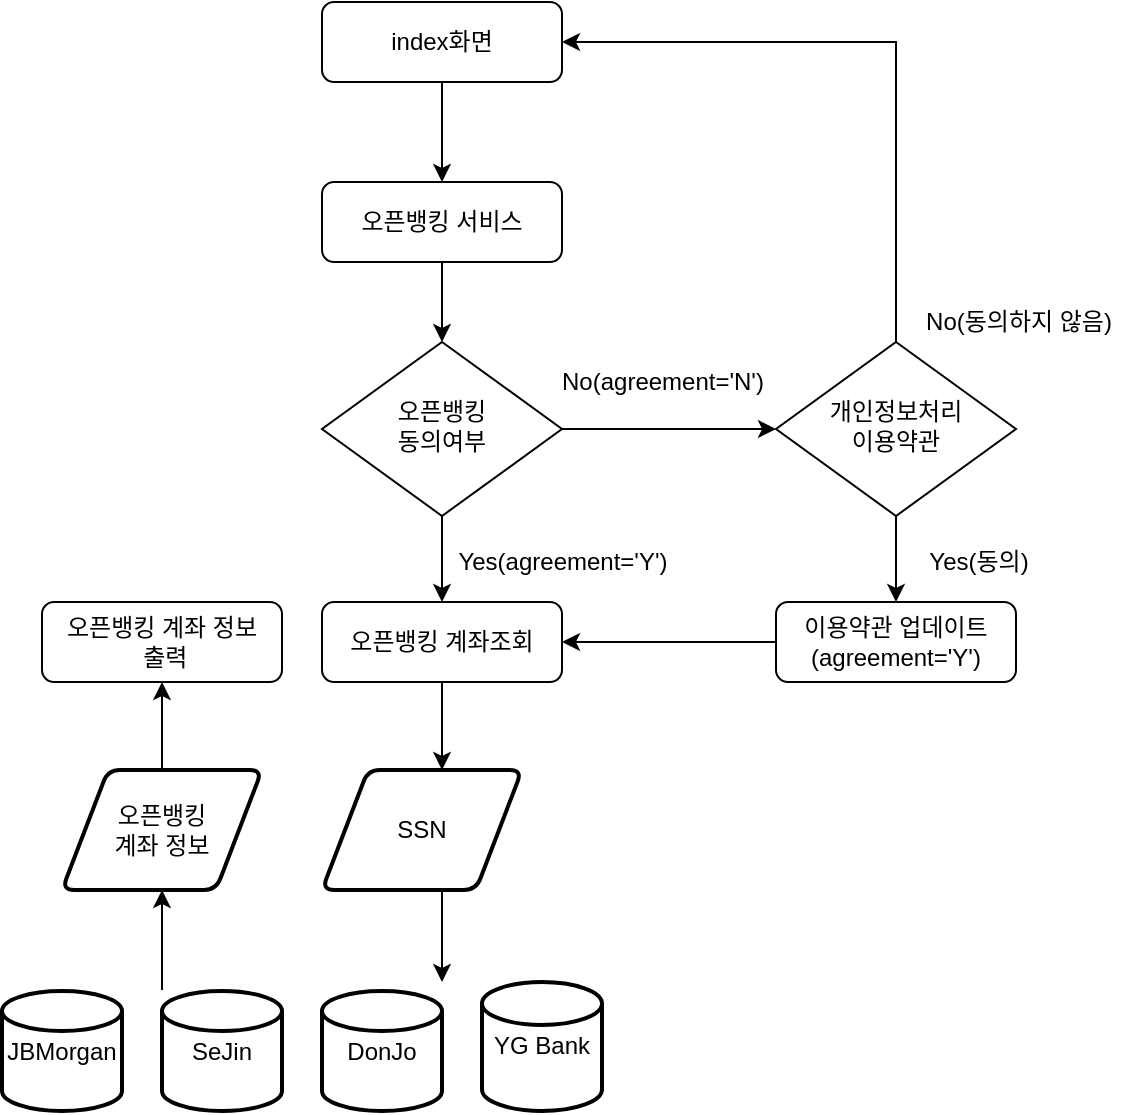 <mxfile version="14.9.2" type="github">
  <diagram id="C5RBs43oDa-KdzZeNtuy" name="Page-1">
    <mxGraphModel dx="865" dy="408" grid="1" gridSize="10" guides="1" tooltips="1" connect="1" arrows="1" fold="1" page="1" pageScale="1" pageWidth="827" pageHeight="1169" math="0" shadow="0">
      <root>
        <mxCell id="WIyWlLk6GJQsqaUBKTNV-0" />
        <mxCell id="WIyWlLk6GJQsqaUBKTNV-1" parent="WIyWlLk6GJQsqaUBKTNV-0" />
        <mxCell id="riWhL1Q0QP4gFjlR55tl-53" value="" style="edgeStyle=orthogonalEdgeStyle;rounded=0;orthogonalLoop=1;jettySize=auto;html=1;entryX=0.5;entryY=0;entryDx=0;entryDy=0;" edge="1" parent="WIyWlLk6GJQsqaUBKTNV-1" source="riWhL1Q0QP4gFjlR55tl-7" target="riWhL1Q0QP4gFjlR55tl-63">
          <mxGeometry relative="1" as="geometry">
            <mxPoint x="440" y="227" as="targetPoint" />
          </mxGeometry>
        </mxCell>
        <mxCell id="riWhL1Q0QP4gFjlR55tl-7" value="오픈뱅킹 서비스" style="rounded=1;whiteSpace=wrap;html=1;" vertex="1" parent="WIyWlLk6GJQsqaUBKTNV-1">
          <mxGeometry x="380" y="140" width="120" height="40" as="geometry" />
        </mxCell>
        <mxCell id="riWhL1Q0QP4gFjlR55tl-51" value="" style="edgeStyle=orthogonalEdgeStyle;rounded=0;orthogonalLoop=1;jettySize=auto;html=1;" edge="1" parent="WIyWlLk6GJQsqaUBKTNV-1" source="riWhL1Q0QP4gFjlR55tl-8" target="riWhL1Q0QP4gFjlR55tl-7">
          <mxGeometry relative="1" as="geometry" />
        </mxCell>
        <mxCell id="riWhL1Q0QP4gFjlR55tl-8" value="index화면" style="rounded=1;whiteSpace=wrap;html=1;" vertex="1" parent="WIyWlLk6GJQsqaUBKTNV-1">
          <mxGeometry x="380" y="50" width="120" height="40" as="geometry" />
        </mxCell>
        <mxCell id="riWhL1Q0QP4gFjlR55tl-54" style="edgeStyle=orthogonalEdgeStyle;rounded=0;orthogonalLoop=1;jettySize=auto;html=1;entryX=1;entryY=0.5;entryDx=0;entryDy=0;exitX=0.5;exitY=0;exitDx=0;exitDy=0;" edge="1" parent="WIyWlLk6GJQsqaUBKTNV-1" source="riWhL1Q0QP4gFjlR55tl-26" target="riWhL1Q0QP4gFjlR55tl-8">
          <mxGeometry relative="1" as="geometry">
            <Array as="points">
              <mxPoint x="667" y="70" />
            </Array>
          </mxGeometry>
        </mxCell>
        <mxCell id="riWhL1Q0QP4gFjlR55tl-61" value="" style="edgeStyle=orthogonalEdgeStyle;rounded=0;orthogonalLoop=1;jettySize=auto;html=1;" edge="1" parent="WIyWlLk6GJQsqaUBKTNV-1" source="riWhL1Q0QP4gFjlR55tl-26" target="riWhL1Q0QP4gFjlR55tl-60">
          <mxGeometry relative="1" as="geometry" />
        </mxCell>
        <mxCell id="riWhL1Q0QP4gFjlR55tl-26" value="개인정보처리&lt;br&gt;이용약관" style="rhombus;whiteSpace=wrap;html=1;shadow=0;fontFamily=Helvetica;fontSize=12;align=center;strokeWidth=1;spacing=6;spacingTop=-4;" vertex="1" parent="WIyWlLk6GJQsqaUBKTNV-1">
          <mxGeometry x="607" y="220" width="120" height="87" as="geometry" />
        </mxCell>
        <mxCell id="riWhL1Q0QP4gFjlR55tl-103" value="" style="edgeStyle=orthogonalEdgeStyle;rounded=0;orthogonalLoop=1;jettySize=auto;html=1;" edge="1" parent="WIyWlLk6GJQsqaUBKTNV-1" source="riWhL1Q0QP4gFjlR55tl-60" target="riWhL1Q0QP4gFjlR55tl-76">
          <mxGeometry relative="1" as="geometry" />
        </mxCell>
        <mxCell id="riWhL1Q0QP4gFjlR55tl-60" value="이용약관 업데이트&lt;br&gt;(agreement=&#39;Y&#39;)" style="rounded=1;whiteSpace=wrap;html=1;" vertex="1" parent="WIyWlLk6GJQsqaUBKTNV-1">
          <mxGeometry x="607" y="350" width="120" height="40" as="geometry" />
        </mxCell>
        <mxCell id="riWhL1Q0QP4gFjlR55tl-65" value="" style="edgeStyle=orthogonalEdgeStyle;rounded=0;orthogonalLoop=1;jettySize=auto;html=1;" edge="1" parent="WIyWlLk6GJQsqaUBKTNV-1" source="riWhL1Q0QP4gFjlR55tl-63" target="riWhL1Q0QP4gFjlR55tl-26">
          <mxGeometry relative="1" as="geometry" />
        </mxCell>
        <mxCell id="riWhL1Q0QP4gFjlR55tl-80" value="" style="edgeStyle=orthogonalEdgeStyle;rounded=0;orthogonalLoop=1;jettySize=auto;html=1;" edge="1" parent="WIyWlLk6GJQsqaUBKTNV-1" source="riWhL1Q0QP4gFjlR55tl-63" target="riWhL1Q0QP4gFjlR55tl-76">
          <mxGeometry relative="1" as="geometry" />
        </mxCell>
        <mxCell id="riWhL1Q0QP4gFjlR55tl-63" value="오픈뱅킹&lt;br&gt;동의여부" style="rhombus;whiteSpace=wrap;html=1;shadow=0;fontFamily=Helvetica;fontSize=12;align=center;strokeWidth=1;spacing=6;spacingTop=-4;" vertex="1" parent="WIyWlLk6GJQsqaUBKTNV-1">
          <mxGeometry x="380" y="220" width="120" height="87" as="geometry" />
        </mxCell>
        <mxCell id="riWhL1Q0QP4gFjlR55tl-72" value="No(agreement=&#39;N&#39;)" style="text;html=1;resizable=0;autosize=1;align=center;verticalAlign=middle;points=[];fillColor=none;strokeColor=none;rounded=0;" vertex="1" parent="WIyWlLk6GJQsqaUBKTNV-1">
          <mxGeometry x="490" y="230" width="120" height="20" as="geometry" />
        </mxCell>
        <mxCell id="riWhL1Q0QP4gFjlR55tl-73" value="No(동의하지 않음)" style="text;html=1;resizable=0;autosize=1;align=center;verticalAlign=middle;points=[];fillColor=none;strokeColor=none;rounded=0;" vertex="1" parent="WIyWlLk6GJQsqaUBKTNV-1">
          <mxGeometry x="673" y="200" width="110" height="20" as="geometry" />
        </mxCell>
        <mxCell id="riWhL1Q0QP4gFjlR55tl-74" value="Yes(동의)" style="text;html=1;resizable=0;autosize=1;align=center;verticalAlign=middle;points=[];fillColor=none;strokeColor=none;rounded=0;" vertex="1" parent="WIyWlLk6GJQsqaUBKTNV-1">
          <mxGeometry x="673" y="320" width="70" height="20" as="geometry" />
        </mxCell>
        <mxCell id="riWhL1Q0QP4gFjlR55tl-75" value="Yes(agreement=&#39;Y&#39;)" style="text;html=1;resizable=0;autosize=1;align=center;verticalAlign=middle;points=[];fillColor=none;strokeColor=none;rounded=0;" vertex="1" parent="WIyWlLk6GJQsqaUBKTNV-1">
          <mxGeometry x="440" y="320" width="120" height="20" as="geometry" />
        </mxCell>
        <mxCell id="riWhL1Q0QP4gFjlR55tl-86" value="" style="edgeStyle=orthogonalEdgeStyle;rounded=0;orthogonalLoop=1;jettySize=auto;html=1;" edge="1" parent="WIyWlLk6GJQsqaUBKTNV-1" source="riWhL1Q0QP4gFjlR55tl-76" target="riWhL1Q0QP4gFjlR55tl-84">
          <mxGeometry relative="1" as="geometry">
            <Array as="points">
              <mxPoint x="440" y="400" />
              <mxPoint x="440" y="400" />
            </Array>
          </mxGeometry>
        </mxCell>
        <mxCell id="riWhL1Q0QP4gFjlR55tl-76" value="오픈뱅킹 계좌조회" style="rounded=1;whiteSpace=wrap;html=1;" vertex="1" parent="WIyWlLk6GJQsqaUBKTNV-1">
          <mxGeometry x="380" y="350" width="120" height="40" as="geometry" />
        </mxCell>
        <mxCell id="riWhL1Q0QP4gFjlR55tl-84" value="SSN" style="shape=parallelogram;html=1;strokeWidth=2;perimeter=parallelogramPerimeter;whiteSpace=wrap;rounded=1;arcSize=12;size=0.23;" vertex="1" parent="WIyWlLk6GJQsqaUBKTNV-1">
          <mxGeometry x="380" y="434" width="100" height="60" as="geometry" />
        </mxCell>
        <mxCell id="riWhL1Q0QP4gFjlR55tl-88" value="JBMorgan" style="strokeWidth=2;html=1;shape=mxgraph.flowchart.database;whiteSpace=wrap;" vertex="1" parent="WIyWlLk6GJQsqaUBKTNV-1">
          <mxGeometry x="220" y="544.5" width="60" height="60" as="geometry" />
        </mxCell>
        <mxCell id="riWhL1Q0QP4gFjlR55tl-89" value="SeJin" style="strokeWidth=2;html=1;shape=mxgraph.flowchart.database;whiteSpace=wrap;" vertex="1" parent="WIyWlLk6GJQsqaUBKTNV-1">
          <mxGeometry x="300" y="544.5" width="60" height="60" as="geometry" />
        </mxCell>
        <mxCell id="riWhL1Q0QP4gFjlR55tl-91" value="DonJo" style="strokeWidth=2;html=1;shape=mxgraph.flowchart.database;whiteSpace=wrap;" vertex="1" parent="WIyWlLk6GJQsqaUBKTNV-1">
          <mxGeometry x="380" y="544.5" width="60" height="60" as="geometry" />
        </mxCell>
        <mxCell id="riWhL1Q0QP4gFjlR55tl-92" value="YG Bank" style="strokeWidth=2;html=1;shape=mxgraph.flowchart.database;whiteSpace=wrap;" vertex="1" parent="WIyWlLk6GJQsqaUBKTNV-1">
          <mxGeometry x="460" y="540" width="60" height="64.5" as="geometry" />
        </mxCell>
        <mxCell id="riWhL1Q0QP4gFjlR55tl-95" value="" style="endArrow=classic;html=1;" edge="1" parent="WIyWlLk6GJQsqaUBKTNV-1">
          <mxGeometry width="50" height="50" relative="1" as="geometry">
            <mxPoint x="440" y="495" as="sourcePoint" />
            <mxPoint x="440" y="540" as="targetPoint" />
            <Array as="points">
              <mxPoint x="440" y="505" />
            </Array>
          </mxGeometry>
        </mxCell>
        <mxCell id="riWhL1Q0QP4gFjlR55tl-97" value="" style="endArrow=classic;html=1;entryX=0.5;entryY=1;entryDx=0;entryDy=0;" edge="1" parent="WIyWlLk6GJQsqaUBKTNV-1" target="riWhL1Q0QP4gFjlR55tl-98">
          <mxGeometry width="50" height="50" relative="1" as="geometry">
            <mxPoint x="300" y="544" as="sourcePoint" />
            <mxPoint x="300" y="500" as="targetPoint" />
          </mxGeometry>
        </mxCell>
        <mxCell id="riWhL1Q0QP4gFjlR55tl-101" value="" style="edgeStyle=orthogonalEdgeStyle;rounded=0;orthogonalLoop=1;jettySize=auto;html=1;" edge="1" parent="WIyWlLk6GJQsqaUBKTNV-1" source="riWhL1Q0QP4gFjlR55tl-98" target="riWhL1Q0QP4gFjlR55tl-100">
          <mxGeometry relative="1" as="geometry" />
        </mxCell>
        <mxCell id="riWhL1Q0QP4gFjlR55tl-98" value="오픈뱅킹&lt;br&gt;계좌 정보" style="shape=parallelogram;html=1;strokeWidth=2;perimeter=parallelogramPerimeter;whiteSpace=wrap;rounded=1;arcSize=12;size=0.23;" vertex="1" parent="WIyWlLk6GJQsqaUBKTNV-1">
          <mxGeometry x="250" y="434" width="100" height="60" as="geometry" />
        </mxCell>
        <mxCell id="riWhL1Q0QP4gFjlR55tl-100" value="오픈뱅킹 계좌 정보&lt;br&gt;&amp;nbsp;출력" style="rounded=1;whiteSpace=wrap;html=1;" vertex="1" parent="WIyWlLk6GJQsqaUBKTNV-1">
          <mxGeometry x="240" y="350" width="120" height="40" as="geometry" />
        </mxCell>
      </root>
    </mxGraphModel>
  </diagram>
</mxfile>
